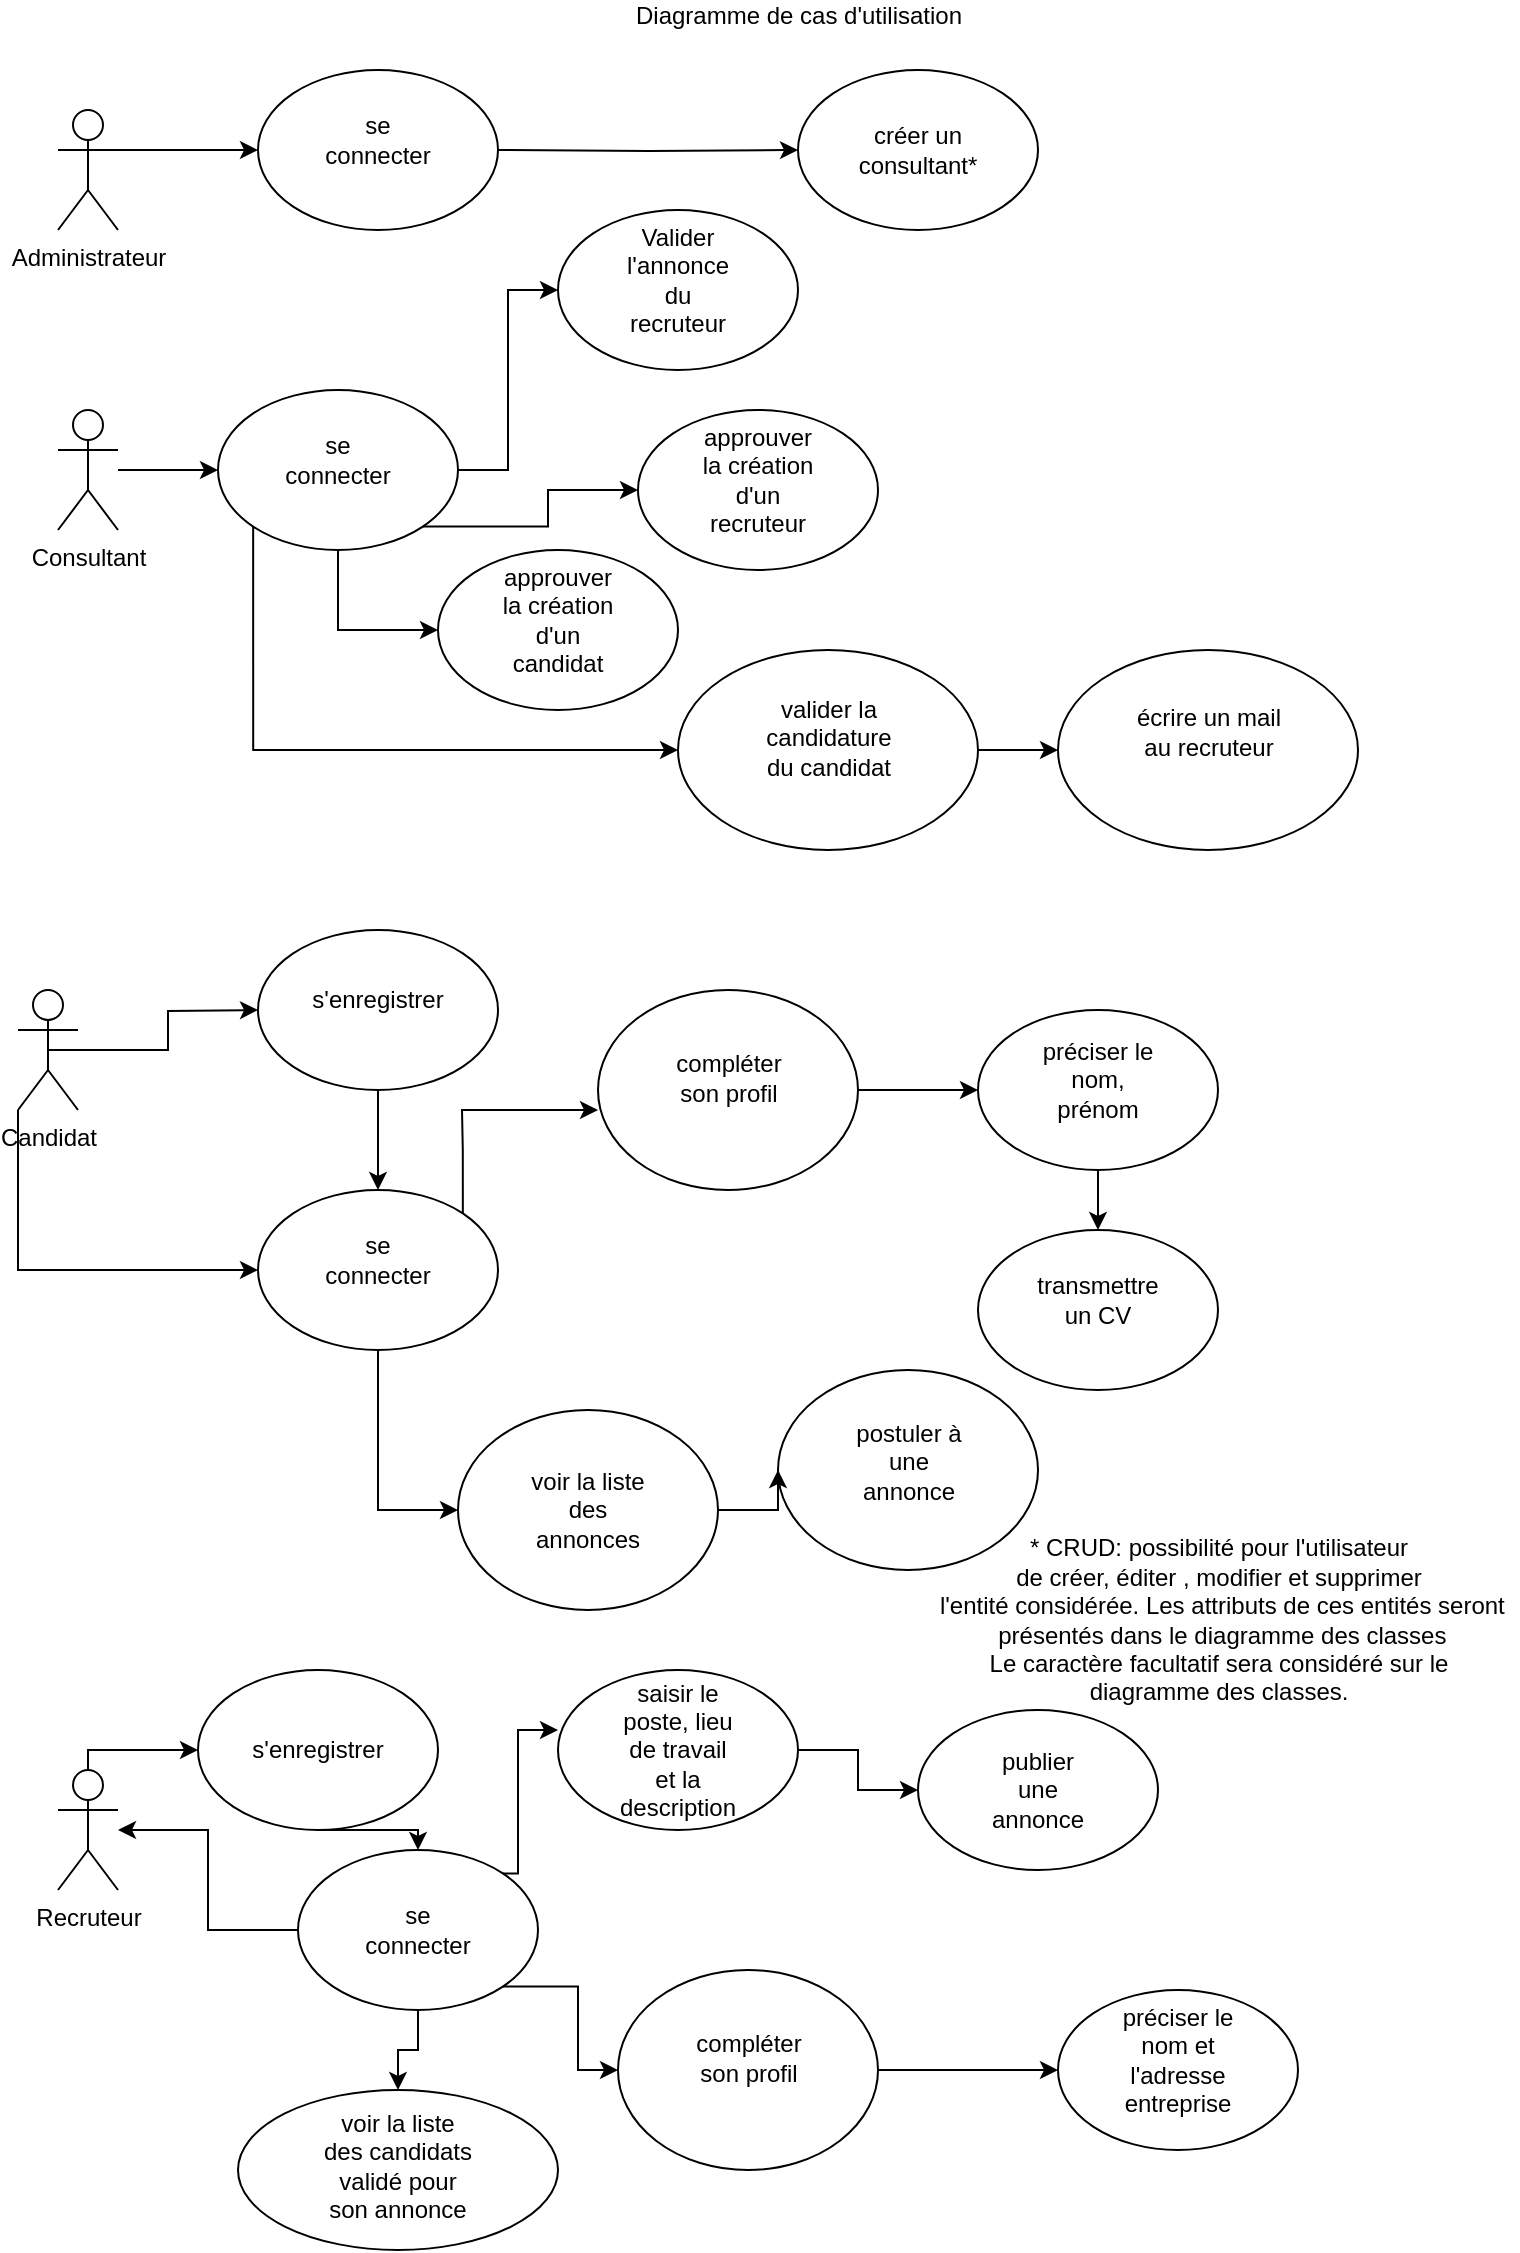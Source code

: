 <mxfile version="20.0.4" type="github">
  <diagram id="4P2TpbgXzhP-4KFeG8Nv" name="Page-1">
    <mxGraphModel dx="758" dy="458" grid="1" gridSize="10" guides="1" tooltips="1" connect="1" arrows="1" fold="1" page="1" pageScale="1" pageWidth="827" pageHeight="1169" math="0" shadow="0">
      <root>
        <mxCell id="0" />
        <mxCell id="1" parent="0" />
        <mxCell id="2" value="&lt;div&gt;Diagramme de cas d&#39;utilisation&lt;/div&gt;&lt;div&gt;&lt;br&gt;&lt;/div&gt;" style="text;html=1;resizable=0;autosize=1;align=center;verticalAlign=middle;points=[];fillColor=none;strokeColor=none;rounded=0;" parent="1" vertex="1">
          <mxGeometry x="370" y="15" width="180" height="30" as="geometry" />
        </mxCell>
        <mxCell id="oijMVtfoC-c7ZMny98bf-4" value="" style="group" parent="1" vertex="1" connectable="0">
          <mxGeometry x="170" y="210" width="120" height="80" as="geometry" />
        </mxCell>
        <mxCell id="oijMVtfoC-c7ZMny98bf-2" value="" style="ellipse;whiteSpace=wrap;html=1;" parent="oijMVtfoC-c7ZMny98bf-4" vertex="1">
          <mxGeometry width="120" height="80" as="geometry" />
        </mxCell>
        <mxCell id="oijMVtfoC-c7ZMny98bf-3" value="se connecter" style="text;html=1;strokeColor=none;fillColor=none;align=center;verticalAlign=middle;whiteSpace=wrap;rounded=0;" parent="oijMVtfoC-c7ZMny98bf-4" vertex="1">
          <mxGeometry x="30" y="20" width="60" height="30" as="geometry" />
        </mxCell>
        <mxCell id="bDuGjaqNq2e8TzomaUQW-6" style="edgeStyle=orthogonalEdgeStyle;rounded=0;orthogonalLoop=1;jettySize=auto;html=1;entryX=0;entryY=0.5;entryDx=0;entryDy=0;" parent="1" source="oijMVtfoC-c7ZMny98bf-5" target="bDuGjaqNq2e8TzomaUQW-3" edge="1">
          <mxGeometry relative="1" as="geometry">
            <Array as="points">
              <mxPoint x="105" y="890" />
            </Array>
          </mxGeometry>
        </mxCell>
        <mxCell id="oijMVtfoC-c7ZMny98bf-5" value="Recruteur" style="shape=umlActor;verticalLabelPosition=bottom;verticalAlign=top;html=1;outlineConnect=0;" parent="1" vertex="1">
          <mxGeometry x="90" y="900" width="30" height="60" as="geometry" />
        </mxCell>
        <mxCell id="oijMVtfoC-c7ZMny98bf-15" style="edgeStyle=orthogonalEdgeStyle;rounded=0;orthogonalLoop=1;jettySize=auto;html=1;entryX=0;entryY=0.5;entryDx=0;entryDy=0;" parent="1" source="oijMVtfoC-c7ZMny98bf-10" target="oijMVtfoC-c7ZMny98bf-2" edge="1">
          <mxGeometry relative="1" as="geometry" />
        </mxCell>
        <mxCell id="oijMVtfoC-c7ZMny98bf-10" value="Consultant" style="shape=umlActor;verticalLabelPosition=bottom;verticalAlign=top;html=1;outlineConnect=0;" parent="1" vertex="1">
          <mxGeometry x="90" y="220" width="30" height="60" as="geometry" />
        </mxCell>
        <mxCell id="oijMVtfoC-c7ZMny98bf-25" style="edgeStyle=orthogonalEdgeStyle;rounded=0;orthogonalLoop=1;jettySize=auto;html=1;exitX=1;exitY=0.333;exitDx=0;exitDy=0;exitPerimeter=0;entryX=0;entryY=0.5;entryDx=0;entryDy=0;" parent="1" source="oijMVtfoC-c7ZMny98bf-12" target="oijMVtfoC-c7ZMny98bf-19" edge="1">
          <mxGeometry relative="1" as="geometry" />
        </mxCell>
        <mxCell id="oijMVtfoC-c7ZMny98bf-12" value="Administrateur" style="shape=umlActor;verticalLabelPosition=bottom;verticalAlign=top;html=1;outlineConnect=0;" parent="1" vertex="1">
          <mxGeometry x="90" y="70" width="30" height="60" as="geometry" />
        </mxCell>
        <mxCell id="oijMVtfoC-c7ZMny98bf-18" value="" style="group" parent="1" vertex="1" connectable="0">
          <mxGeometry x="190" y="50" width="120" height="80" as="geometry" />
        </mxCell>
        <mxCell id="oijMVtfoC-c7ZMny98bf-19" value="" style="ellipse;whiteSpace=wrap;html=1;" parent="oijMVtfoC-c7ZMny98bf-18" vertex="1">
          <mxGeometry width="120" height="80" as="geometry" />
        </mxCell>
        <mxCell id="oijMVtfoC-c7ZMny98bf-20" value="se connecter" style="text;html=1;strokeColor=none;fillColor=none;align=center;verticalAlign=middle;whiteSpace=wrap;rounded=0;" parent="oijMVtfoC-c7ZMny98bf-18" vertex="1">
          <mxGeometry x="30" y="20" width="60" height="30" as="geometry" />
        </mxCell>
        <mxCell id="oijMVtfoC-c7ZMny98bf-29" value="" style="group" parent="1" vertex="1" connectable="0">
          <mxGeometry x="400" y="340" width="150" height="100" as="geometry" />
        </mxCell>
        <mxCell id="oijMVtfoC-c7ZMny98bf-30" value="" style="ellipse;whiteSpace=wrap;html=1;" parent="oijMVtfoC-c7ZMny98bf-29" vertex="1">
          <mxGeometry width="150" height="100" as="geometry" />
        </mxCell>
        <mxCell id="oijMVtfoC-c7ZMny98bf-31" value="valider la candidature du candidat" style="text;html=1;strokeColor=none;fillColor=none;align=center;verticalAlign=middle;whiteSpace=wrap;rounded=0;" parent="oijMVtfoC-c7ZMny98bf-29" vertex="1">
          <mxGeometry x="37.5" y="25" width="75" height="37.5" as="geometry" />
        </mxCell>
        <mxCell id="oijMVtfoC-c7ZMny98bf-35" style="edgeStyle=orthogonalEdgeStyle;rounded=0;orthogonalLoop=1;jettySize=auto;html=1;entryX=0;entryY=0.5;entryDx=0;entryDy=0;" parent="1" target="oijMVtfoC-c7ZMny98bf-27" edge="1">
          <mxGeometry relative="1" as="geometry">
            <mxPoint x="310" y="90" as="sourcePoint" />
          </mxGeometry>
        </mxCell>
        <mxCell id="oijMVtfoC-c7ZMny98bf-36" value="" style="group" parent="1" vertex="1" connectable="0">
          <mxGeometry x="340" y="120" width="120" height="80" as="geometry" />
        </mxCell>
        <mxCell id="oijMVtfoC-c7ZMny98bf-37" value="" style="ellipse;whiteSpace=wrap;html=1;" parent="oijMVtfoC-c7ZMny98bf-36" vertex="1">
          <mxGeometry width="120" height="80" as="geometry" />
        </mxCell>
        <mxCell id="oijMVtfoC-c7ZMny98bf-38" value="Valider l&#39;annonce du recruteur" style="text;html=1;strokeColor=none;fillColor=none;align=center;verticalAlign=middle;whiteSpace=wrap;rounded=0;" parent="oijMVtfoC-c7ZMny98bf-36" vertex="1">
          <mxGeometry x="30" y="20" width="60" height="30" as="geometry" />
        </mxCell>
        <mxCell id="oijMVtfoC-c7ZMny98bf-81" value="" style="group" parent="1" vertex="1" connectable="0">
          <mxGeometry x="590" y="1010" width="120" height="80" as="geometry" />
        </mxCell>
        <mxCell id="oijMVtfoC-c7ZMny98bf-82" value="" style="ellipse;whiteSpace=wrap;html=1;" parent="oijMVtfoC-c7ZMny98bf-81" vertex="1">
          <mxGeometry width="120" height="80" as="geometry" />
        </mxCell>
        <mxCell id="oijMVtfoC-c7ZMny98bf-83" value="préciser le nom et l&#39;adresse entreprise" style="text;html=1;strokeColor=none;fillColor=none;align=center;verticalAlign=middle;whiteSpace=wrap;rounded=0;" parent="oijMVtfoC-c7ZMny98bf-81" vertex="1">
          <mxGeometry x="30" y="20" width="60" height="30" as="geometry" />
        </mxCell>
        <mxCell id="oijMVtfoC-c7ZMny98bf-90" style="edgeStyle=orthogonalEdgeStyle;rounded=0;orthogonalLoop=1;jettySize=auto;html=1;exitX=1;exitY=0.5;exitDx=0;exitDy=0;entryX=0;entryY=0.5;entryDx=0;entryDy=0;" parent="1" source="oijMVtfoC-c7ZMny98bf-2" target="oijMVtfoC-c7ZMny98bf-37" edge="1">
          <mxGeometry relative="1" as="geometry" />
        </mxCell>
        <mxCell id="FNlm2keyfV-S8ZdXjNnV-2" value="&lt;div&gt;* CRUD: possibilité pour l&#39;utilisateur&lt;/div&gt;&lt;div&gt;de créer, éditer , modifier et supprimer&lt;/div&gt;&lt;div&gt;&amp;nbsp;l&#39;entité considérée. Les attributs de ces entités seront&lt;/div&gt;&lt;div&gt;&amp;nbsp;présentés dans le diagramme des classes&lt;br&gt;&lt;/div&gt;&lt;div&gt;Le caractère facultatif sera considéré sur le &lt;br&gt;&lt;/div&gt;&lt;div&gt;diagramme des classes.&lt;/div&gt;" style="text;html=1;resizable=0;autosize=1;align=center;verticalAlign=middle;points=[];fillColor=none;strokeColor=none;rounded=0;" parent="1" vertex="1">
          <mxGeometry x="520" y="780" width="300" height="90" as="geometry" />
        </mxCell>
        <mxCell id="oijMVtfoC-c7ZMny98bf-27" value="" style="ellipse;whiteSpace=wrap;html=1;" parent="1" vertex="1">
          <mxGeometry x="460" y="50" width="120" height="80" as="geometry" />
        </mxCell>
        <mxCell id="oijMVtfoC-c7ZMny98bf-28" value="créer un consultant*" style="text;html=1;strokeColor=none;fillColor=none;align=center;verticalAlign=middle;whiteSpace=wrap;rounded=0;" parent="1" vertex="1">
          <mxGeometry x="490" y="75" width="60" height="30" as="geometry" />
        </mxCell>
        <mxCell id="cNIdlagECGKcxJbRgOtK-7" value="" style="group" parent="1" vertex="1" connectable="0">
          <mxGeometry x="380" y="220" width="120" height="80" as="geometry" />
        </mxCell>
        <mxCell id="cNIdlagECGKcxJbRgOtK-8" value="" style="ellipse;whiteSpace=wrap;html=1;" parent="cNIdlagECGKcxJbRgOtK-7" vertex="1">
          <mxGeometry width="120" height="80" as="geometry" />
        </mxCell>
        <mxCell id="cNIdlagECGKcxJbRgOtK-9" value="approuver la création d&#39;un recruteur " style="text;html=1;strokeColor=none;fillColor=none;align=center;verticalAlign=middle;whiteSpace=wrap;rounded=0;" parent="cNIdlagECGKcxJbRgOtK-7" vertex="1">
          <mxGeometry x="30" y="20" width="60" height="30" as="geometry" />
        </mxCell>
        <mxCell id="cNIdlagECGKcxJbRgOtK-11" value="" style="group" parent="1" vertex="1" connectable="0">
          <mxGeometry x="280" y="290" width="120" height="80" as="geometry" />
        </mxCell>
        <mxCell id="cNIdlagECGKcxJbRgOtK-12" value="" style="ellipse;whiteSpace=wrap;html=1;" parent="cNIdlagECGKcxJbRgOtK-11" vertex="1">
          <mxGeometry width="120" height="80" as="geometry" />
        </mxCell>
        <mxCell id="cNIdlagECGKcxJbRgOtK-13" value="approuver la création d&#39;un candidat " style="text;html=1;strokeColor=none;fillColor=none;align=center;verticalAlign=middle;whiteSpace=wrap;rounded=0;" parent="cNIdlagECGKcxJbRgOtK-11" vertex="1">
          <mxGeometry x="30" y="20" width="60" height="30" as="geometry" />
        </mxCell>
        <mxCell id="cNIdlagECGKcxJbRgOtK-14" value="" style="group" parent="1" vertex="1" connectable="0">
          <mxGeometry x="590" y="340" width="150" height="100" as="geometry" />
        </mxCell>
        <mxCell id="cNIdlagECGKcxJbRgOtK-15" value="" style="ellipse;whiteSpace=wrap;html=1;" parent="cNIdlagECGKcxJbRgOtK-14" vertex="1">
          <mxGeometry width="150" height="100" as="geometry" />
        </mxCell>
        <mxCell id="cNIdlagECGKcxJbRgOtK-16" value="écrire un mail au recruteur" style="text;html=1;strokeColor=none;fillColor=none;align=center;verticalAlign=middle;whiteSpace=wrap;rounded=0;" parent="cNIdlagECGKcxJbRgOtK-14" vertex="1">
          <mxGeometry x="37.5" y="20" width="75" height="42.5" as="geometry" />
        </mxCell>
        <mxCell id="cNIdlagECGKcxJbRgOtK-19" style="edgeStyle=orthogonalEdgeStyle;rounded=0;orthogonalLoop=1;jettySize=auto;html=1;exitX=1;exitY=0.5;exitDx=0;exitDy=0;" parent="1" source="oijMVtfoC-c7ZMny98bf-30" edge="1">
          <mxGeometry relative="1" as="geometry">
            <mxPoint x="590" y="390" as="targetPoint" />
          </mxGeometry>
        </mxCell>
        <mxCell id="cNIdlagECGKcxJbRgOtK-20" style="edgeStyle=orthogonalEdgeStyle;rounded=0;orthogonalLoop=1;jettySize=auto;html=1;exitX=1;exitY=1;exitDx=0;exitDy=0;entryX=0;entryY=0.5;entryDx=0;entryDy=0;" parent="1" source="oijMVtfoC-c7ZMny98bf-2" target="cNIdlagECGKcxJbRgOtK-8" edge="1">
          <mxGeometry relative="1" as="geometry" />
        </mxCell>
        <mxCell id="cNIdlagECGKcxJbRgOtK-21" style="edgeStyle=orthogonalEdgeStyle;rounded=0;orthogonalLoop=1;jettySize=auto;html=1;exitX=0.5;exitY=1;exitDx=0;exitDy=0;entryX=0;entryY=0.5;entryDx=0;entryDy=0;" parent="1" source="oijMVtfoC-c7ZMny98bf-2" target="cNIdlagECGKcxJbRgOtK-12" edge="1">
          <mxGeometry relative="1" as="geometry" />
        </mxCell>
        <mxCell id="cNIdlagECGKcxJbRgOtK-22" style="edgeStyle=orthogonalEdgeStyle;rounded=0;orthogonalLoop=1;jettySize=auto;html=1;exitX=0;exitY=1;exitDx=0;exitDy=0;" parent="1" source="oijMVtfoC-c7ZMny98bf-2" edge="1">
          <mxGeometry relative="1" as="geometry">
            <mxPoint x="400" y="390" as="targetPoint" />
            <Array as="points">
              <mxPoint x="188" y="390" />
            </Array>
          </mxGeometry>
        </mxCell>
        <mxCell id="cNIdlagECGKcxJbRgOtK-31" value="" style="group" parent="1" vertex="1" connectable="0">
          <mxGeometry x="160" y="850" width="120" height="80" as="geometry" />
        </mxCell>
        <mxCell id="bDuGjaqNq2e8TzomaUQW-3" value="" style="ellipse;whiteSpace=wrap;html=1;" parent="cNIdlagECGKcxJbRgOtK-31" vertex="1">
          <mxGeometry width="120" height="80" as="geometry" />
        </mxCell>
        <mxCell id="cNIdlagECGKcxJbRgOtK-30" value="s&#39;enregistrer" style="text;html=1;strokeColor=none;fillColor=none;align=center;verticalAlign=middle;whiteSpace=wrap;rounded=0;" parent="cNIdlagECGKcxJbRgOtK-31" vertex="1">
          <mxGeometry x="30" y="25" width="60" height="30" as="geometry" />
        </mxCell>
        <mxCell id="cNIdlagECGKcxJbRgOtK-32" value="" style="group" parent="1" vertex="1" connectable="0">
          <mxGeometry x="210" y="940" width="120" height="80" as="geometry" />
        </mxCell>
        <mxCell id="cNIdlagECGKcxJbRgOtK-33" value="" style="ellipse;whiteSpace=wrap;html=1;" parent="cNIdlagECGKcxJbRgOtK-32" vertex="1">
          <mxGeometry width="120" height="80" as="geometry" />
        </mxCell>
        <mxCell id="cNIdlagECGKcxJbRgOtK-34" value="se connecter" style="text;html=1;strokeColor=none;fillColor=none;align=center;verticalAlign=middle;whiteSpace=wrap;rounded=0;" parent="cNIdlagECGKcxJbRgOtK-32" vertex="1">
          <mxGeometry x="30" y="25" width="60" height="30" as="geometry" />
        </mxCell>
        <mxCell id="cNIdlagECGKcxJbRgOtK-35" style="edgeStyle=orthogonalEdgeStyle;rounded=0;orthogonalLoop=1;jettySize=auto;html=1;exitX=0.5;exitY=1;exitDx=0;exitDy=0;entryX=0.5;entryY=0;entryDx=0;entryDy=0;" parent="1" source="bDuGjaqNq2e8TzomaUQW-3" target="cNIdlagECGKcxJbRgOtK-33" edge="1">
          <mxGeometry relative="1" as="geometry">
            <Array as="points">
              <mxPoint x="270" y="930" />
            </Array>
          </mxGeometry>
        </mxCell>
        <mxCell id="cNIdlagECGKcxJbRgOtK-38" value="" style="group" parent="1" vertex="1" connectable="0">
          <mxGeometry x="520" y="870" width="120" height="80" as="geometry" />
        </mxCell>
        <mxCell id="cNIdlagECGKcxJbRgOtK-39" value="" style="ellipse;whiteSpace=wrap;html=1;" parent="cNIdlagECGKcxJbRgOtK-38" vertex="1">
          <mxGeometry width="120" height="80" as="geometry" />
        </mxCell>
        <mxCell id="cNIdlagECGKcxJbRgOtK-40" value="publier une annonce" style="text;html=1;strokeColor=none;fillColor=none;align=center;verticalAlign=middle;whiteSpace=wrap;rounded=0;" parent="cNIdlagECGKcxJbRgOtK-38" vertex="1">
          <mxGeometry x="30" y="25" width="60" height="30" as="geometry" />
        </mxCell>
        <mxCell id="cNIdlagECGKcxJbRgOtK-41" value="" style="group" parent="1" vertex="1" connectable="0">
          <mxGeometry x="180" y="1060" width="160" height="80" as="geometry" />
        </mxCell>
        <mxCell id="cNIdlagECGKcxJbRgOtK-42" value="" style="ellipse;whiteSpace=wrap;html=1;" parent="cNIdlagECGKcxJbRgOtK-41" vertex="1">
          <mxGeometry width="160" height="80" as="geometry" />
        </mxCell>
        <mxCell id="cNIdlagECGKcxJbRgOtK-43" value="voir la liste des candidats validé pour son annonce" style="text;html=1;strokeColor=none;fillColor=none;align=center;verticalAlign=middle;whiteSpace=wrap;rounded=0;" parent="cNIdlagECGKcxJbRgOtK-41" vertex="1">
          <mxGeometry x="40" y="20" width="80" height="35" as="geometry" />
        </mxCell>
        <mxCell id="cNIdlagECGKcxJbRgOtK-44" style="edgeStyle=orthogonalEdgeStyle;rounded=0;orthogonalLoop=1;jettySize=auto;html=1;exitX=0.5;exitY=1;exitDx=0;exitDy=0;entryX=0.5;entryY=0;entryDx=0;entryDy=0;" parent="1" source="cNIdlagECGKcxJbRgOtK-33" target="cNIdlagECGKcxJbRgOtK-42" edge="1">
          <mxGeometry relative="1" as="geometry" />
        </mxCell>
        <mxCell id="cNIdlagECGKcxJbRgOtK-46" style="edgeStyle=orthogonalEdgeStyle;rounded=0;orthogonalLoop=1;jettySize=auto;html=1;exitX=0;exitY=0.5;exitDx=0;exitDy=0;" parent="1" source="cNIdlagECGKcxJbRgOtK-33" target="oijMVtfoC-c7ZMny98bf-5" edge="1">
          <mxGeometry relative="1" as="geometry">
            <mxPoint x="130" y="940" as="targetPoint" />
          </mxGeometry>
        </mxCell>
        <mxCell id="oijMVtfoC-c7ZMny98bf-78" value="" style="group" parent="1" vertex="1" connectable="0">
          <mxGeometry x="450" y="700" width="130" height="100" as="geometry" />
        </mxCell>
        <mxCell id="oijMVtfoC-c7ZMny98bf-79" value="" style="ellipse;whiteSpace=wrap;html=1;" parent="oijMVtfoC-c7ZMny98bf-78" vertex="1">
          <mxGeometry width="130" height="100" as="geometry" />
        </mxCell>
        <mxCell id="oijMVtfoC-c7ZMny98bf-80" value="postuler à une annonce" style="text;html=1;strokeColor=none;fillColor=none;align=center;verticalAlign=middle;whiteSpace=wrap;rounded=0;" parent="oijMVtfoC-c7ZMny98bf-78" vertex="1">
          <mxGeometry x="32.5" y="30" width="65" height="32.5" as="geometry" />
        </mxCell>
        <mxCell id="oijMVtfoC-c7ZMny98bf-46" style="edgeStyle=orthogonalEdgeStyle;rounded=0;orthogonalLoop=1;jettySize=auto;html=1;exitX=0.5;exitY=0.5;exitDx=0;exitDy=0;exitPerimeter=0;" parent="1" source="oijMVtfoC-c7ZMny98bf-13" edge="1">
          <mxGeometry relative="1" as="geometry">
            <mxPoint x="190" y="520" as="targetPoint" />
          </mxGeometry>
        </mxCell>
        <mxCell id="oijMVtfoC-c7ZMny98bf-13" value="Candidat" style="shape=umlActor;verticalLabelPosition=bottom;verticalAlign=top;html=1;outlineConnect=0;" parent="1" vertex="1">
          <mxGeometry x="70" y="510" width="30" height="60" as="geometry" />
        </mxCell>
        <mxCell id="oijMVtfoC-c7ZMny98bf-22" value="" style="group" parent="1" vertex="1" connectable="0">
          <mxGeometry x="190" y="480" width="120" height="80" as="geometry" />
        </mxCell>
        <mxCell id="oijMVtfoC-c7ZMny98bf-23" value="" style="ellipse;whiteSpace=wrap;html=1;" parent="oijMVtfoC-c7ZMny98bf-22" vertex="1">
          <mxGeometry width="120" height="80" as="geometry" />
        </mxCell>
        <mxCell id="oijMVtfoC-c7ZMny98bf-24" value="s&#39;enregistrer" style="text;html=1;strokeColor=none;fillColor=none;align=center;verticalAlign=middle;whiteSpace=wrap;rounded=0;" parent="oijMVtfoC-c7ZMny98bf-22" vertex="1">
          <mxGeometry x="30" y="20" width="60" height="30" as="geometry" />
        </mxCell>
        <mxCell id="oijMVtfoC-c7ZMny98bf-41" value="" style="group" parent="1" vertex="1" connectable="0">
          <mxGeometry x="190" y="610" width="120" height="80" as="geometry" />
        </mxCell>
        <mxCell id="oijMVtfoC-c7ZMny98bf-42" value="" style="ellipse;whiteSpace=wrap;html=1;" parent="oijMVtfoC-c7ZMny98bf-41" vertex="1">
          <mxGeometry width="120" height="80" as="geometry" />
        </mxCell>
        <mxCell id="oijMVtfoC-c7ZMny98bf-43" value="se connecter" style="text;html=1;strokeColor=none;fillColor=none;align=center;verticalAlign=middle;whiteSpace=wrap;rounded=0;" parent="oijMVtfoC-c7ZMny98bf-41" vertex="1">
          <mxGeometry x="30" y="20" width="60" height="30" as="geometry" />
        </mxCell>
        <mxCell id="oijMVtfoC-c7ZMny98bf-48" style="edgeStyle=orthogonalEdgeStyle;rounded=0;orthogonalLoop=1;jettySize=auto;html=1;exitX=0;exitY=1;exitDx=0;exitDy=0;exitPerimeter=0;entryX=0;entryY=0.5;entryDx=0;entryDy=0;" parent="1" source="oijMVtfoC-c7ZMny98bf-13" target="oijMVtfoC-c7ZMny98bf-42" edge="1">
          <mxGeometry relative="1" as="geometry" />
        </mxCell>
        <mxCell id="oijMVtfoC-c7ZMny98bf-88" style="edgeStyle=orthogonalEdgeStyle;rounded=0;orthogonalLoop=1;jettySize=auto;html=1;entryX=0;entryY=0.5;entryDx=0;entryDy=0;" parent="1" target="oijMVtfoC-c7ZMny98bf-79" edge="1">
          <mxGeometry relative="1" as="geometry">
            <mxPoint x="420" y="770" as="sourcePoint" />
          </mxGeometry>
        </mxCell>
        <mxCell id="oijMVtfoC-c7ZMny98bf-47" style="edgeStyle=orthogonalEdgeStyle;rounded=0;orthogonalLoop=1;jettySize=auto;html=1;exitX=0.5;exitY=1;exitDx=0;exitDy=0;entryX=0.5;entryY=0;entryDx=0;entryDy=0;" parent="1" source="oijMVtfoC-c7ZMny98bf-23" target="oijMVtfoC-c7ZMny98bf-42" edge="1">
          <mxGeometry relative="1" as="geometry" />
        </mxCell>
        <mxCell id="oijMVtfoC-c7ZMny98bf-67" value="" style="group" parent="1" vertex="1" connectable="0">
          <mxGeometry x="360" y="510" width="130" height="100" as="geometry" />
        </mxCell>
        <mxCell id="oijMVtfoC-c7ZMny98bf-68" value="" style="ellipse;whiteSpace=wrap;html=1;" parent="oijMVtfoC-c7ZMny98bf-67" vertex="1">
          <mxGeometry width="130" height="100" as="geometry" />
        </mxCell>
        <mxCell id="oijMVtfoC-c7ZMny98bf-69" value="compléter son profil" style="text;html=1;strokeColor=none;fillColor=none;align=center;verticalAlign=middle;whiteSpace=wrap;rounded=0;" parent="oijMVtfoC-c7ZMny98bf-67" vertex="1">
          <mxGeometry x="32.5" y="25" width="65" height="37.5" as="geometry" />
        </mxCell>
        <mxCell id="bDuGjaqNq2e8TzomaUQW-2" style="edgeStyle=orthogonalEdgeStyle;rounded=0;orthogonalLoop=1;jettySize=auto;html=1;exitX=1;exitY=0;exitDx=0;exitDy=0;entryX=0;entryY=0.6;entryDx=0;entryDy=0;entryPerimeter=0;" parent="1" source="oijMVtfoC-c7ZMny98bf-42" target="oijMVtfoC-c7ZMny98bf-68" edge="1">
          <mxGeometry relative="1" as="geometry">
            <Array as="points">
              <mxPoint x="292" y="590" />
              <mxPoint x="292" y="570" />
            </Array>
          </mxGeometry>
        </mxCell>
        <mxCell id="cNIdlagECGKcxJbRgOtK-25" value="" style="group" parent="1" vertex="1" connectable="0">
          <mxGeometry x="290" y="720" width="130" height="100" as="geometry" />
        </mxCell>
        <mxCell id="cNIdlagECGKcxJbRgOtK-24" value="" style="ellipse;whiteSpace=wrap;html=1;" parent="cNIdlagECGKcxJbRgOtK-25" vertex="1">
          <mxGeometry width="130" height="100" as="geometry" />
        </mxCell>
        <mxCell id="bDuGjaqNq2e8TzomaUQW-4" value="voir la liste des annonces" style="text;html=1;strokeColor=none;fillColor=none;align=center;verticalAlign=middle;whiteSpace=wrap;rounded=0;" parent="cNIdlagECGKcxJbRgOtK-25" vertex="1">
          <mxGeometry x="35" y="35" width="60" height="30" as="geometry" />
        </mxCell>
        <mxCell id="cNIdlagECGKcxJbRgOtK-26" style="edgeStyle=orthogonalEdgeStyle;rounded=0;orthogonalLoop=1;jettySize=auto;html=1;exitX=0.5;exitY=1;exitDx=0;exitDy=0;" parent="1" source="oijMVtfoC-c7ZMny98bf-42" edge="1">
          <mxGeometry relative="1" as="geometry">
            <mxPoint x="290" y="770.0" as="targetPoint" />
            <Array as="points">
              <mxPoint x="250" y="770" />
            </Array>
          </mxGeometry>
        </mxCell>
        <mxCell id="cNIdlagECGKcxJbRgOtK-47" value="" style="group" parent="1" vertex="1" connectable="0">
          <mxGeometry x="370" y="1000" width="130" height="100" as="geometry" />
        </mxCell>
        <mxCell id="cNIdlagECGKcxJbRgOtK-48" value="" style="ellipse;whiteSpace=wrap;html=1;" parent="cNIdlagECGKcxJbRgOtK-47" vertex="1">
          <mxGeometry width="130" height="100" as="geometry" />
        </mxCell>
        <mxCell id="cNIdlagECGKcxJbRgOtK-49" value="compléter son profil" style="text;html=1;strokeColor=none;fillColor=none;align=center;verticalAlign=middle;whiteSpace=wrap;rounded=0;" parent="cNIdlagECGKcxJbRgOtK-47" vertex="1">
          <mxGeometry x="32.5" y="25" width="65" height="37.5" as="geometry" />
        </mxCell>
        <mxCell id="cNIdlagECGKcxJbRgOtK-51" style="edgeStyle=orthogonalEdgeStyle;rounded=0;orthogonalLoop=1;jettySize=auto;html=1;exitX=1;exitY=1;exitDx=0;exitDy=0;entryX=0;entryY=0.5;entryDx=0;entryDy=0;" parent="1" source="cNIdlagECGKcxJbRgOtK-33" target="cNIdlagECGKcxJbRgOtK-48" edge="1">
          <mxGeometry relative="1" as="geometry" />
        </mxCell>
        <mxCell id="cNIdlagECGKcxJbRgOtK-52" style="edgeStyle=orthogonalEdgeStyle;rounded=0;orthogonalLoop=1;jettySize=auto;html=1;exitX=1;exitY=0.5;exitDx=0;exitDy=0;entryX=0;entryY=0.5;entryDx=0;entryDy=0;" parent="1" source="cNIdlagECGKcxJbRgOtK-48" target="oijMVtfoC-c7ZMny98bf-82" edge="1">
          <mxGeometry relative="1" as="geometry">
            <mxPoint x="590" y="1070" as="targetPoint" />
          </mxGeometry>
        </mxCell>
        <mxCell id="cNIdlagECGKcxJbRgOtK-54" value="" style="group" parent="1" vertex="1" connectable="0">
          <mxGeometry x="550" y="520" width="120" height="80" as="geometry" />
        </mxCell>
        <mxCell id="cNIdlagECGKcxJbRgOtK-55" value="" style="ellipse;whiteSpace=wrap;html=1;" parent="cNIdlagECGKcxJbRgOtK-54" vertex="1">
          <mxGeometry width="120" height="80" as="geometry" />
        </mxCell>
        <mxCell id="cNIdlagECGKcxJbRgOtK-56" value="préciser le nom, prénom" style="text;html=1;strokeColor=none;fillColor=none;align=center;verticalAlign=middle;whiteSpace=wrap;rounded=0;" parent="cNIdlagECGKcxJbRgOtK-54" vertex="1">
          <mxGeometry x="30" y="20" width="60" height="30" as="geometry" />
        </mxCell>
        <mxCell id="cNIdlagECGKcxJbRgOtK-59" value="" style="group" parent="1" vertex="1" connectable="0">
          <mxGeometry x="550" y="630" width="120" height="80" as="geometry" />
        </mxCell>
        <mxCell id="cNIdlagECGKcxJbRgOtK-60" value="" style="ellipse;whiteSpace=wrap;html=1;" parent="cNIdlagECGKcxJbRgOtK-59" vertex="1">
          <mxGeometry width="120" height="80" as="geometry" />
        </mxCell>
        <mxCell id="cNIdlagECGKcxJbRgOtK-61" value="transmettre un CV" style="text;html=1;strokeColor=none;fillColor=none;align=center;verticalAlign=middle;whiteSpace=wrap;rounded=0;" parent="cNIdlagECGKcxJbRgOtK-59" vertex="1">
          <mxGeometry x="30" y="20" width="60" height="30" as="geometry" />
        </mxCell>
        <mxCell id="cNIdlagECGKcxJbRgOtK-62" style="edgeStyle=orthogonalEdgeStyle;rounded=0;orthogonalLoop=1;jettySize=auto;html=1;exitX=1;exitY=0.5;exitDx=0;exitDy=0;entryX=0;entryY=0.5;entryDx=0;entryDy=0;" parent="1" source="oijMVtfoC-c7ZMny98bf-68" target="cNIdlagECGKcxJbRgOtK-55" edge="1">
          <mxGeometry relative="1" as="geometry" />
        </mxCell>
        <mxCell id="cNIdlagECGKcxJbRgOtK-63" style="edgeStyle=orthogonalEdgeStyle;rounded=0;orthogonalLoop=1;jettySize=auto;html=1;exitX=0.5;exitY=1;exitDx=0;exitDy=0;entryX=0.5;entryY=0;entryDx=0;entryDy=0;" parent="1" source="cNIdlagECGKcxJbRgOtK-55" target="cNIdlagECGKcxJbRgOtK-60" edge="1">
          <mxGeometry relative="1" as="geometry" />
        </mxCell>
        <mxCell id="cNIdlagECGKcxJbRgOtK-66" value="" style="group" parent="1" vertex="1" connectable="0">
          <mxGeometry x="340" y="850" width="120" height="80" as="geometry" />
        </mxCell>
        <mxCell id="cNIdlagECGKcxJbRgOtK-64" value="" style="ellipse;whiteSpace=wrap;html=1;" parent="cNIdlagECGKcxJbRgOtK-66" vertex="1">
          <mxGeometry width="120" height="80" as="geometry" />
        </mxCell>
        <mxCell id="cNIdlagECGKcxJbRgOtK-65" value="saisir le poste, lieu de travail et la description" style="text;html=1;strokeColor=none;fillColor=none;align=center;verticalAlign=middle;whiteSpace=wrap;rounded=0;" parent="cNIdlagECGKcxJbRgOtK-66" vertex="1">
          <mxGeometry x="30" y="25" width="60" height="30" as="geometry" />
        </mxCell>
        <mxCell id="cNIdlagECGKcxJbRgOtK-69" style="edgeStyle=orthogonalEdgeStyle;rounded=0;orthogonalLoop=1;jettySize=auto;html=1;exitX=1;exitY=0;exitDx=0;exitDy=0;" parent="1" source="cNIdlagECGKcxJbRgOtK-33" edge="1">
          <mxGeometry relative="1" as="geometry">
            <mxPoint x="340" y="880" as="targetPoint" />
            <Array as="points">
              <mxPoint x="320" y="952" />
              <mxPoint x="320" y="880" />
            </Array>
          </mxGeometry>
        </mxCell>
        <mxCell id="cNIdlagECGKcxJbRgOtK-70" style="edgeStyle=orthogonalEdgeStyle;rounded=0;orthogonalLoop=1;jettySize=auto;html=1;exitX=1;exitY=0.5;exitDx=0;exitDy=0;entryX=0;entryY=0.5;entryDx=0;entryDy=0;" parent="1" source="cNIdlagECGKcxJbRgOtK-64" target="cNIdlagECGKcxJbRgOtK-39" edge="1">
          <mxGeometry relative="1" as="geometry">
            <mxPoint x="640" y="930" as="targetPoint" />
          </mxGeometry>
        </mxCell>
      </root>
    </mxGraphModel>
  </diagram>
</mxfile>
